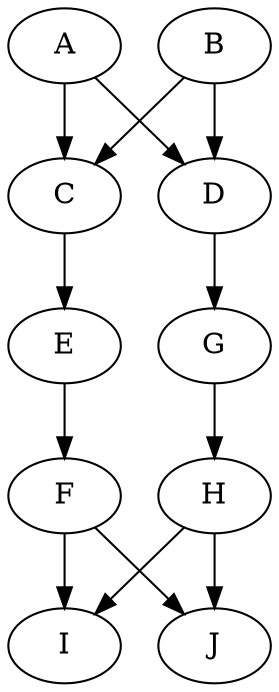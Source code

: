 digraph testparse1 {
	A -> C;
	B -> C;
	A -> D;
	B -> D;
	C -> E;
	E -> F;
	D -> G;
	G -> H;
	F -> I;
	F -> J;
	H -> I;
	H -> J;
}
